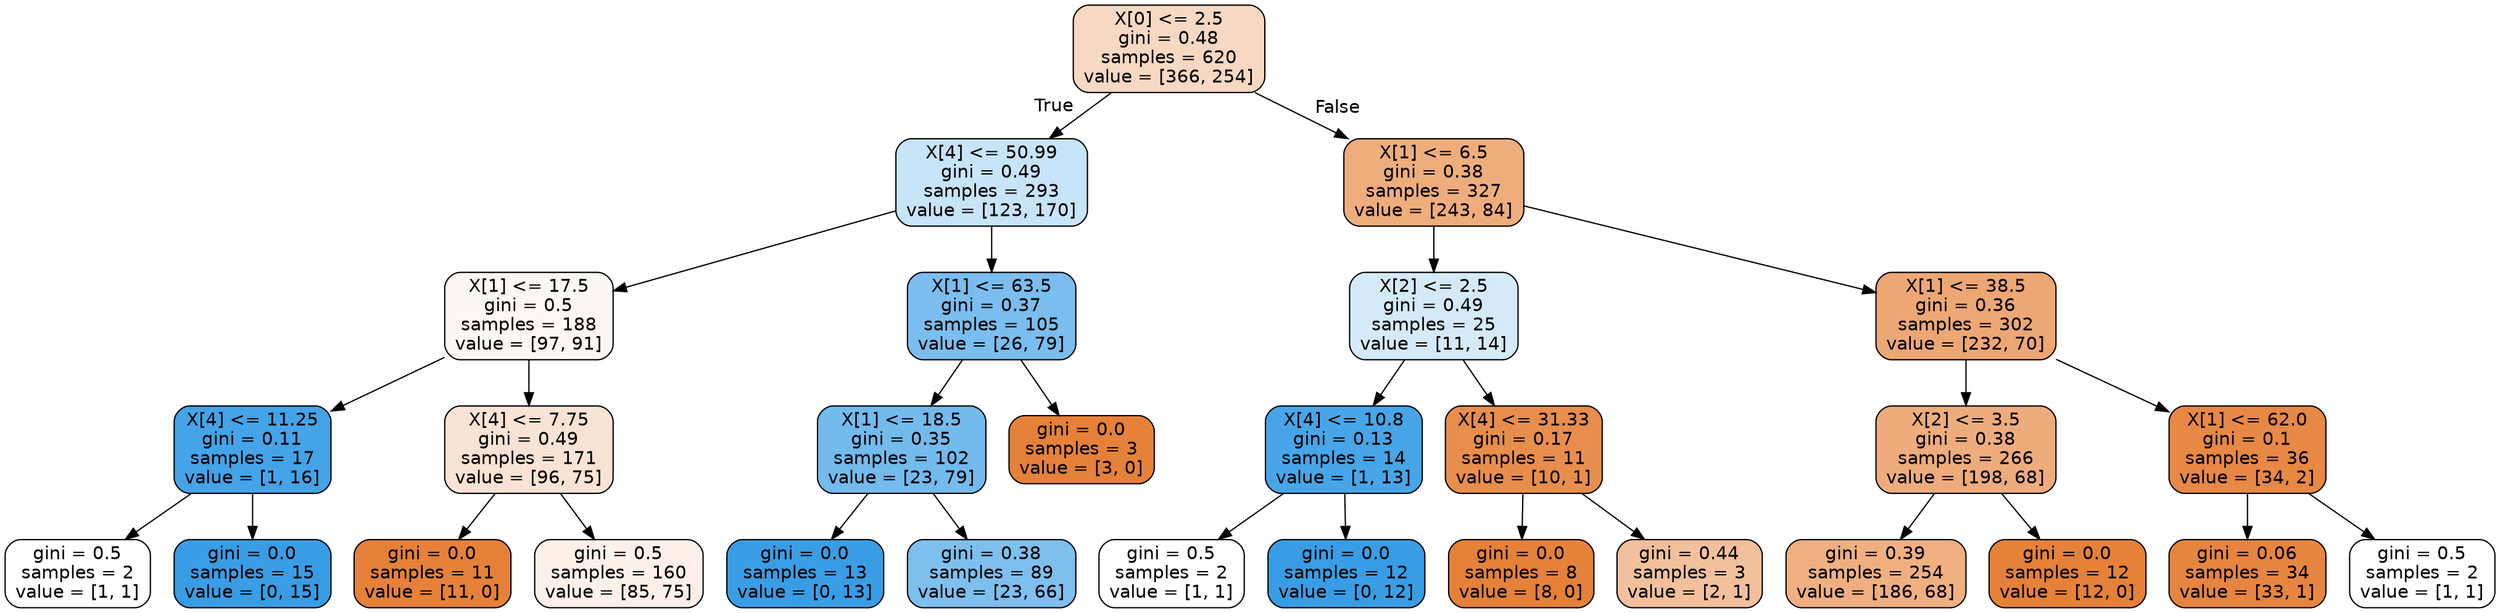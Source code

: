 digraph Tree {
node [shape=box, style="filled, rounded", color="black", fontname=helvetica] ;
edge [fontname=helvetica] ;
0 [label="X[0] <= 2.5\ngini = 0.48\nsamples = 620\nvalue = [366, 254]", fillcolor="#f7d8c2"] ;
1 [label="X[4] <= 50.99\ngini = 0.49\nsamples = 293\nvalue = [123, 170]", fillcolor="#c8e4f8"] ;
0 -> 1 [labeldistance=2.5, labelangle=45, headlabel="True"] ;
2 [label="X[1] <= 17.5\ngini = 0.5\nsamples = 188\nvalue = [97, 91]", fillcolor="#fdf7f3"] ;
1 -> 2 ;
3 [label="X[4] <= 11.25\ngini = 0.11\nsamples = 17\nvalue = [1, 16]", fillcolor="#45a3e7"] ;
2 -> 3 ;
4 [label="gini = 0.5\nsamples = 2\nvalue = [1, 1]", fillcolor="#ffffff"] ;
3 -> 4 ;
5 [label="gini = 0.0\nsamples = 15\nvalue = [0, 15]", fillcolor="#399de5"] ;
3 -> 5 ;
6 [label="X[4] <= 7.75\ngini = 0.49\nsamples = 171\nvalue = [96, 75]", fillcolor="#f9e3d4"] ;
2 -> 6 ;
7 [label="gini = 0.0\nsamples = 11\nvalue = [11, 0]", fillcolor="#e58139"] ;
6 -> 7 ;
8 [label="gini = 0.5\nsamples = 160\nvalue = [85, 75]", fillcolor="#fcf0e8"] ;
6 -> 8 ;
9 [label="X[1] <= 63.5\ngini = 0.37\nsamples = 105\nvalue = [26, 79]", fillcolor="#7abdee"] ;
1 -> 9 ;
10 [label="X[1] <= 18.5\ngini = 0.35\nsamples = 102\nvalue = [23, 79]", fillcolor="#73baed"] ;
9 -> 10 ;
11 [label="gini = 0.0\nsamples = 13\nvalue = [0, 13]", fillcolor="#399de5"] ;
10 -> 11 ;
12 [label="gini = 0.38\nsamples = 89\nvalue = [23, 66]", fillcolor="#7ebfee"] ;
10 -> 12 ;
13 [label="gini = 0.0\nsamples = 3\nvalue = [3, 0]", fillcolor="#e58139"] ;
9 -> 13 ;
14 [label="X[1] <= 6.5\ngini = 0.38\nsamples = 327\nvalue = [243, 84]", fillcolor="#eead7d"] ;
0 -> 14 [labeldistance=2.5, labelangle=-45, headlabel="False"] ;
15 [label="X[2] <= 2.5\ngini = 0.49\nsamples = 25\nvalue = [11, 14]", fillcolor="#d5eaf9"] ;
14 -> 15 ;
16 [label="X[4] <= 10.8\ngini = 0.13\nsamples = 14\nvalue = [1, 13]", fillcolor="#48a5e7"] ;
15 -> 16 ;
17 [label="gini = 0.5\nsamples = 2\nvalue = [1, 1]", fillcolor="#ffffff"] ;
16 -> 17 ;
18 [label="gini = 0.0\nsamples = 12\nvalue = [0, 12]", fillcolor="#399de5"] ;
16 -> 18 ;
19 [label="X[4] <= 31.33\ngini = 0.17\nsamples = 11\nvalue = [10, 1]", fillcolor="#e88e4d"] ;
15 -> 19 ;
20 [label="gini = 0.0\nsamples = 8\nvalue = [8, 0]", fillcolor="#e58139"] ;
19 -> 20 ;
21 [label="gini = 0.44\nsamples = 3\nvalue = [2, 1]", fillcolor="#f2c09c"] ;
19 -> 21 ;
22 [label="X[1] <= 38.5\ngini = 0.36\nsamples = 302\nvalue = [232, 70]", fillcolor="#eda775"] ;
14 -> 22 ;
23 [label="X[2] <= 3.5\ngini = 0.38\nsamples = 266\nvalue = [198, 68]", fillcolor="#eeac7d"] ;
22 -> 23 ;
24 [label="gini = 0.39\nsamples = 254\nvalue = [186, 68]", fillcolor="#efaf81"] ;
23 -> 24 ;
25 [label="gini = 0.0\nsamples = 12\nvalue = [12, 0]", fillcolor="#e58139"] ;
23 -> 25 ;
26 [label="X[1] <= 62.0\ngini = 0.1\nsamples = 36\nvalue = [34, 2]", fillcolor="#e78845"] ;
22 -> 26 ;
27 [label="gini = 0.06\nsamples = 34\nvalue = [33, 1]", fillcolor="#e6853f"] ;
26 -> 27 ;
28 [label="gini = 0.5\nsamples = 2\nvalue = [1, 1]", fillcolor="#ffffff"] ;
26 -> 28 ;
}